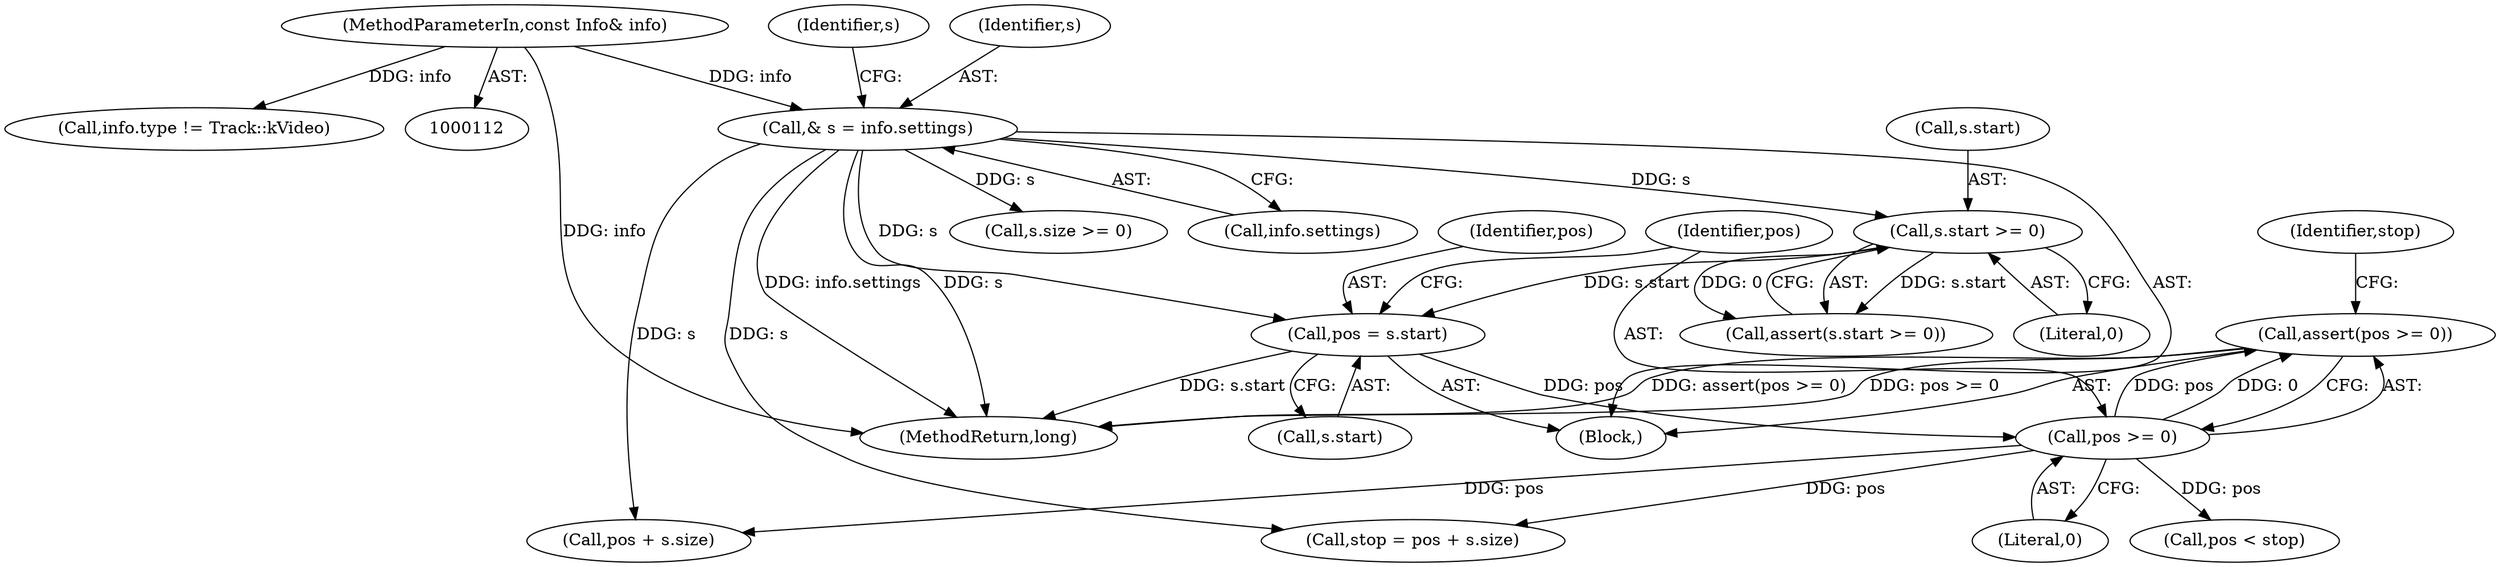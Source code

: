 digraph "0_Android_cc274e2abe8b2a6698a5c47d8aa4bb45f1f9538d_41@API" {
"1000190" [label="(Call,assert(pos >= 0))"];
"1000191" [label="(Call,pos >= 0)"];
"1000185" [label="(Call,pos = s.start)"];
"1000167" [label="(Call,& s = info.settings)"];
"1000114" [label="(MethodParameterIn,const Info& info)"];
"1000173" [label="(Call,s.start >= 0)"];
"1000167" [label="(Call,& s = info.settings)"];
"1000203" [label="(Call,pos < stop)"];
"1000174" [label="(Call,s.start)"];
"1000195" [label="(Call,stop = pos + s.size)"];
"1000175" [label="(Identifier,s)"];
"1000173" [label="(Call,s.start >= 0)"];
"1000186" [label="(Identifier,pos)"];
"1000196" [label="(Identifier,stop)"];
"1000192" [label="(Identifier,pos)"];
"1000177" [label="(Literal,0)"];
"1000197" [label="(Call,pos + s.size)"];
"1000118" [label="(Block,)"];
"1000439" [label="(MethodReturn,long)"];
"1000193" [label="(Literal,0)"];
"1000172" [label="(Call,assert(s.start >= 0))"];
"1000187" [label="(Call,s.start)"];
"1000114" [label="(MethodParameterIn,const Info& info)"];
"1000125" [label="(Call,info.type != Track::kVideo)"];
"1000168" [label="(Identifier,s)"];
"1000185" [label="(Call,pos = s.start)"];
"1000179" [label="(Call,s.size >= 0)"];
"1000190" [label="(Call,assert(pos >= 0))"];
"1000169" [label="(Call,info.settings)"];
"1000191" [label="(Call,pos >= 0)"];
"1000190" -> "1000118"  [label="AST: "];
"1000190" -> "1000191"  [label="CFG: "];
"1000191" -> "1000190"  [label="AST: "];
"1000196" -> "1000190"  [label="CFG: "];
"1000190" -> "1000439"  [label="DDG: assert(pos >= 0)"];
"1000190" -> "1000439"  [label="DDG: pos >= 0"];
"1000191" -> "1000190"  [label="DDG: pos"];
"1000191" -> "1000190"  [label="DDG: 0"];
"1000191" -> "1000193"  [label="CFG: "];
"1000192" -> "1000191"  [label="AST: "];
"1000193" -> "1000191"  [label="AST: "];
"1000185" -> "1000191"  [label="DDG: pos"];
"1000191" -> "1000195"  [label="DDG: pos"];
"1000191" -> "1000197"  [label="DDG: pos"];
"1000191" -> "1000203"  [label="DDG: pos"];
"1000185" -> "1000118"  [label="AST: "];
"1000185" -> "1000187"  [label="CFG: "];
"1000186" -> "1000185"  [label="AST: "];
"1000187" -> "1000185"  [label="AST: "];
"1000192" -> "1000185"  [label="CFG: "];
"1000185" -> "1000439"  [label="DDG: s.start"];
"1000167" -> "1000185"  [label="DDG: s"];
"1000173" -> "1000185"  [label="DDG: s.start"];
"1000167" -> "1000118"  [label="AST: "];
"1000167" -> "1000169"  [label="CFG: "];
"1000168" -> "1000167"  [label="AST: "];
"1000169" -> "1000167"  [label="AST: "];
"1000175" -> "1000167"  [label="CFG: "];
"1000167" -> "1000439"  [label="DDG: s"];
"1000167" -> "1000439"  [label="DDG: info.settings"];
"1000114" -> "1000167"  [label="DDG: info"];
"1000167" -> "1000173"  [label="DDG: s"];
"1000167" -> "1000179"  [label="DDG: s"];
"1000167" -> "1000195"  [label="DDG: s"];
"1000167" -> "1000197"  [label="DDG: s"];
"1000114" -> "1000112"  [label="AST: "];
"1000114" -> "1000439"  [label="DDG: info"];
"1000114" -> "1000125"  [label="DDG: info"];
"1000173" -> "1000172"  [label="AST: "];
"1000173" -> "1000177"  [label="CFG: "];
"1000174" -> "1000173"  [label="AST: "];
"1000177" -> "1000173"  [label="AST: "];
"1000172" -> "1000173"  [label="CFG: "];
"1000173" -> "1000172"  [label="DDG: s.start"];
"1000173" -> "1000172"  [label="DDG: 0"];
}
